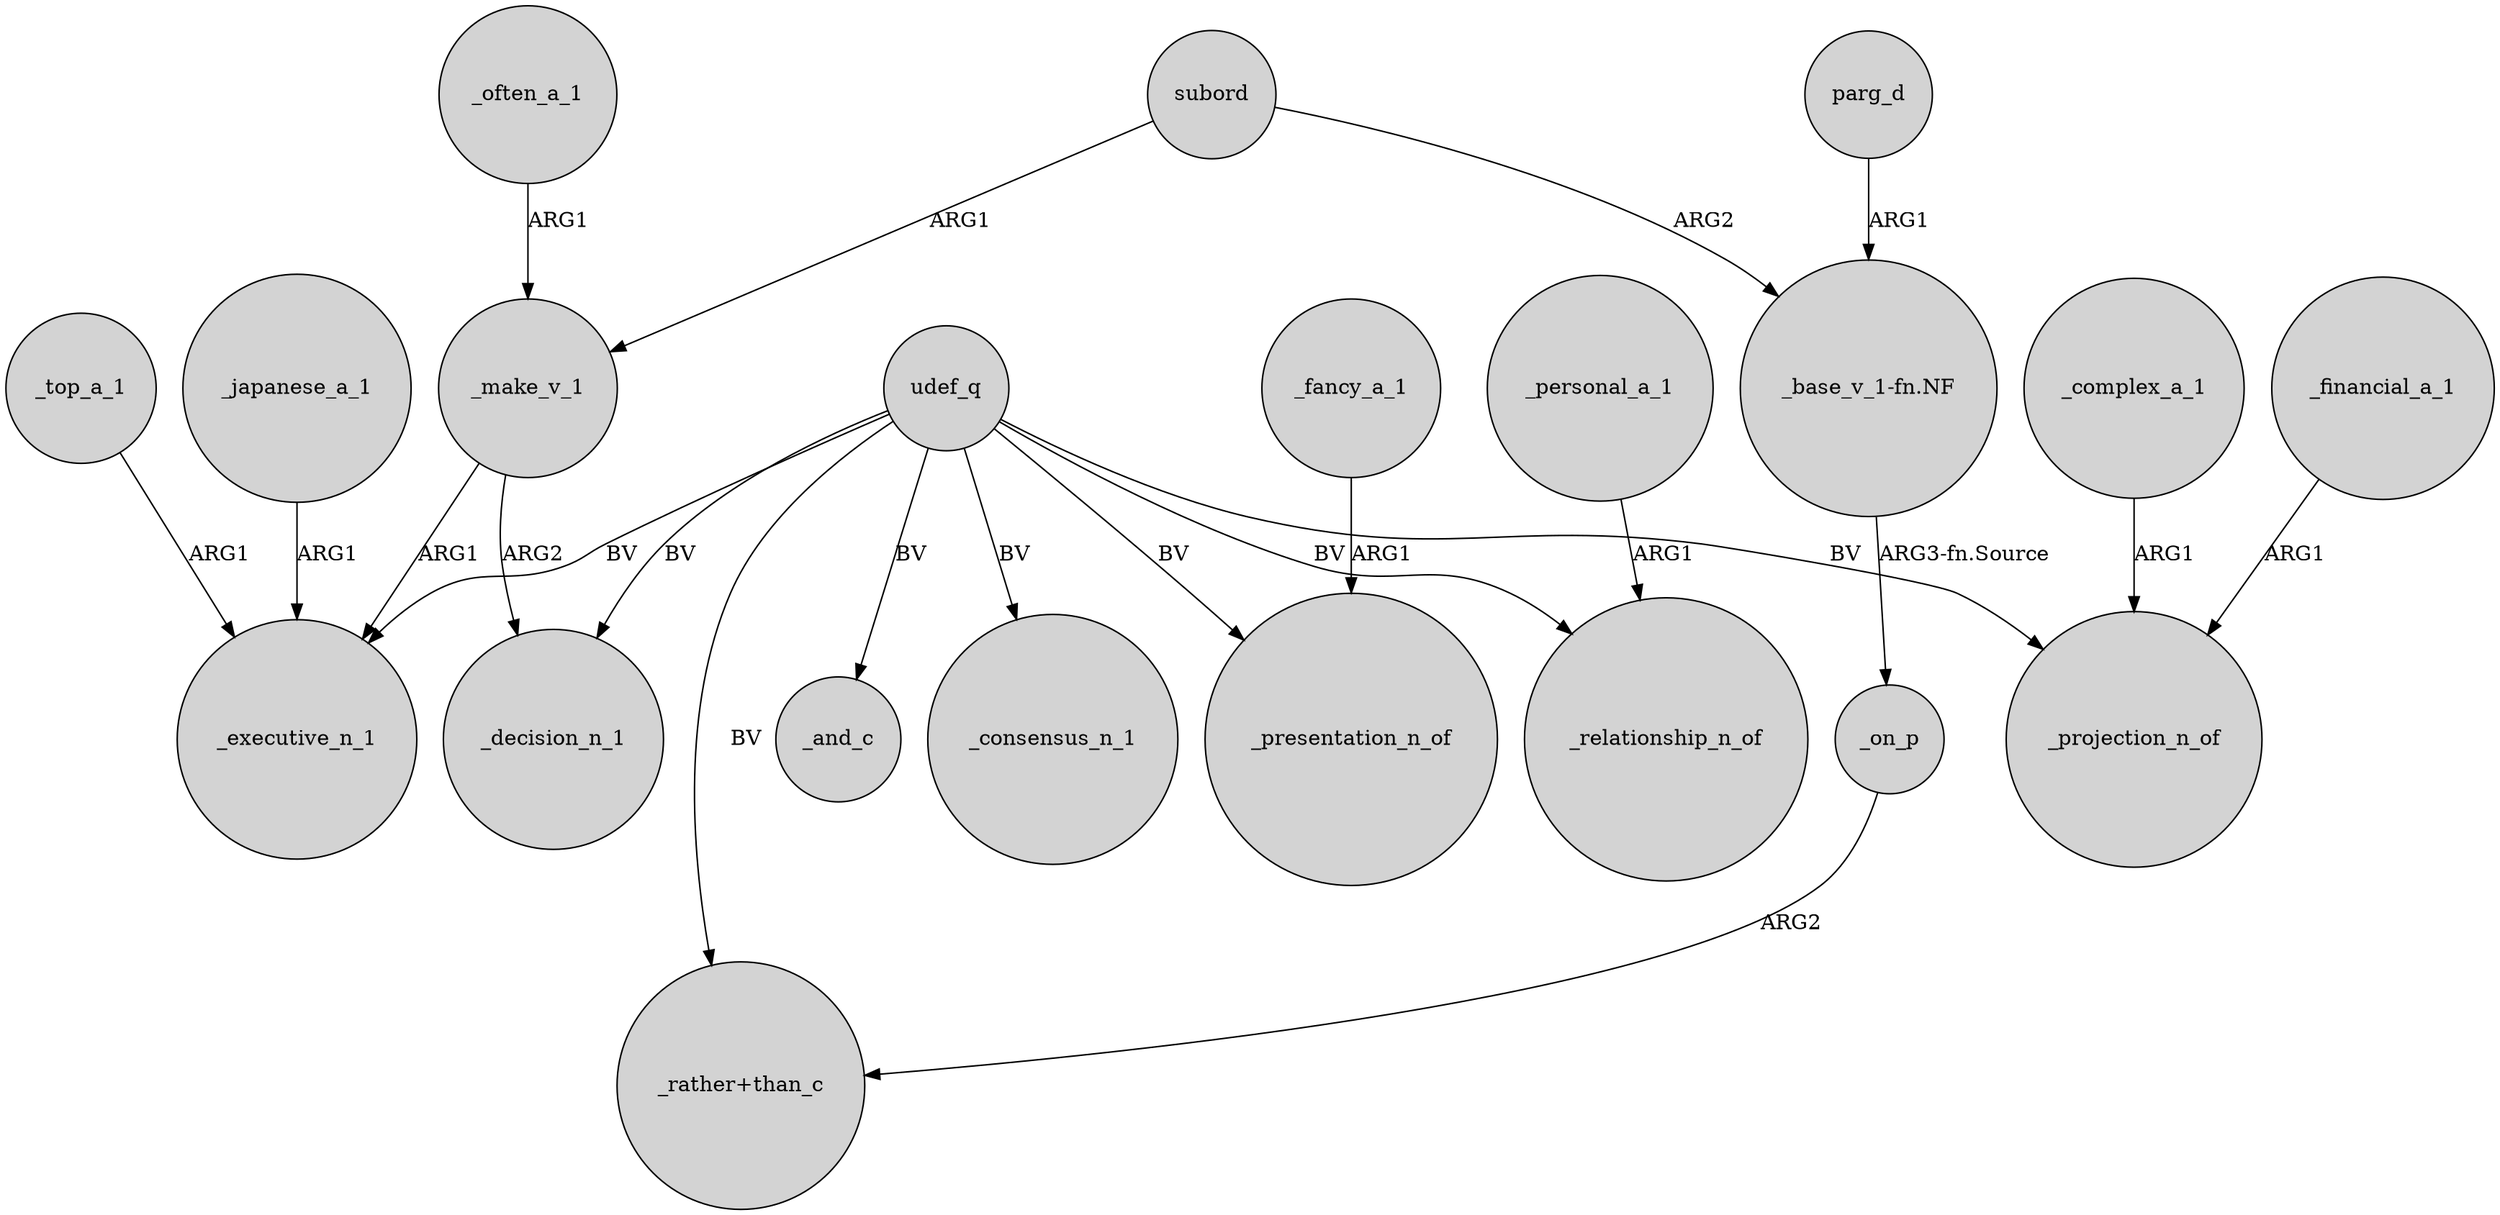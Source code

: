 digraph {
	node [shape=circle style=filled]
	_top_a_1 -> _executive_n_1 [label=ARG1]
	udef_q -> _executive_n_1 [label=BV]
	udef_q -> _consensus_n_1 [label=BV]
	udef_q -> _presentation_n_of [label=BV]
	"_base_v_1-fn.NF" -> _on_p [label="ARG3-fn.Source"]
	_often_a_1 -> _make_v_1 [label=ARG1]
	udef_q -> "_rather+than_c" [label=BV]
	_financial_a_1 -> _projection_n_of [label=ARG1]
	_fancy_a_1 -> _presentation_n_of [label=ARG1]
	_on_p -> "_rather+than_c" [label=ARG2]
	udef_q -> _projection_n_of [label=BV]
	_japanese_a_1 -> _executive_n_1 [label=ARG1]
	udef_q -> _relationship_n_of [label=BV]
	subord -> _make_v_1 [label=ARG1]
	_complex_a_1 -> _projection_n_of [label=ARG1]
	subord -> "_base_v_1-fn.NF" [label=ARG2]
	_make_v_1 -> _decision_n_1 [label=ARG2]
	udef_q -> _decision_n_1 [label=BV]
	_make_v_1 -> _executive_n_1 [label=ARG1]
	udef_q -> _and_c [label=BV]
	_personal_a_1 -> _relationship_n_of [label=ARG1]
	parg_d -> "_base_v_1-fn.NF" [label=ARG1]
}
